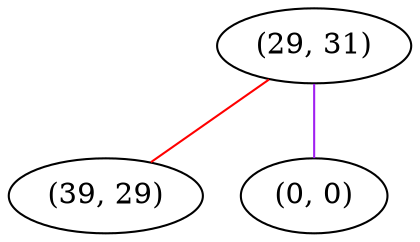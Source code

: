 graph "" {
"(29, 31)";
"(39, 29)";
"(0, 0)";
"(29, 31)" -- "(39, 29)"  [color=red, key=0, weight=1];
"(29, 31)" -- "(0, 0)"  [color=purple, key=0, weight=4];
}
